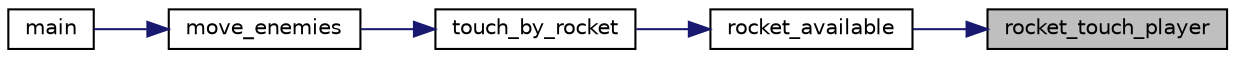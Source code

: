 digraph "rocket_touch_player"
{
 // LATEX_PDF_SIZE
  edge [fontname="Helvetica",fontsize="10",labelfontname="Helvetica",labelfontsize="10"];
  node [fontname="Helvetica",fontsize="10",shape=record];
  rankdir="RL";
  Node1 [label="rocket_touch_player",height=0.2,width=0.4,color="black", fillcolor="grey75", style="filled", fontcolor="black",tooltip="Function that check if the rocket touch the player."];
  Node1 -> Node2 [dir="back",color="midnightblue",fontsize="10",style="solid",fontname="Helvetica"];
  Node2 [label="rocket_available",height=0.2,width=0.4,color="black", fillcolor="white", style="filled",URL="$rocket__controller_8h.html#a0d76320b27aa9020c5d60472eac12d5e",tooltip="Function that check if the rocket respect all the condition."];
  Node2 -> Node3 [dir="back",color="midnightblue",fontsize="10",style="solid",fontname="Helvetica"];
  Node3 [label="touch_by_rocket",height=0.2,width=0.4,color="black", fillcolor="white", style="filled",URL="$enemies__controller_8c.html#a4db27b2e569063ee7bd07f9837e5fb88",tooltip="Function that check if the rocket touch the enemy."];
  Node3 -> Node4 [dir="back",color="midnightblue",fontsize="10",style="solid",fontname="Helvetica"];
  Node4 [label="move_enemies",height=0.2,width=0.4,color="black", fillcolor="white", style="filled",URL="$enemies__controller_8h.html#ad6d942feaf487fc2a0fdba53584d00be",tooltip="Function that manage the enemies."];
  Node4 -> Node5 [dir="back",color="midnightblue",fontsize="10",style="solid",fontname="Helvetica"];
  Node5 [label="main",height=0.2,width=0.4,color="black", fillcolor="white", style="filled",URL="$main_8c.html#abf9e6b7e6f15df4b525a2e7705ba3089",tooltip="Main function of the project contain the game loop."];
}

